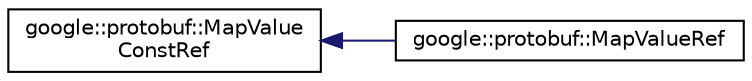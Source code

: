 digraph "类继承关系图"
{
 // LATEX_PDF_SIZE
  edge [fontname="Helvetica",fontsize="10",labelfontname="Helvetica",labelfontsize="10"];
  node [fontname="Helvetica",fontsize="10",shape=record];
  rankdir="LR";
  Node0 [label="google::protobuf::MapValue\lConstRef",height=0.2,width=0.4,color="black", fillcolor="white", style="filled",URL="$classgoogle_1_1protobuf_1_1MapValueConstRef.html",tooltip=" "];
  Node0 -> Node1 [dir="back",color="midnightblue",fontsize="10",style="solid",fontname="Helvetica"];
  Node1 [label="google::protobuf::MapValueRef",height=0.2,width=0.4,color="black", fillcolor="white", style="filled",URL="$classgoogle_1_1protobuf_1_1MapValueRef.html",tooltip=" "];
}
